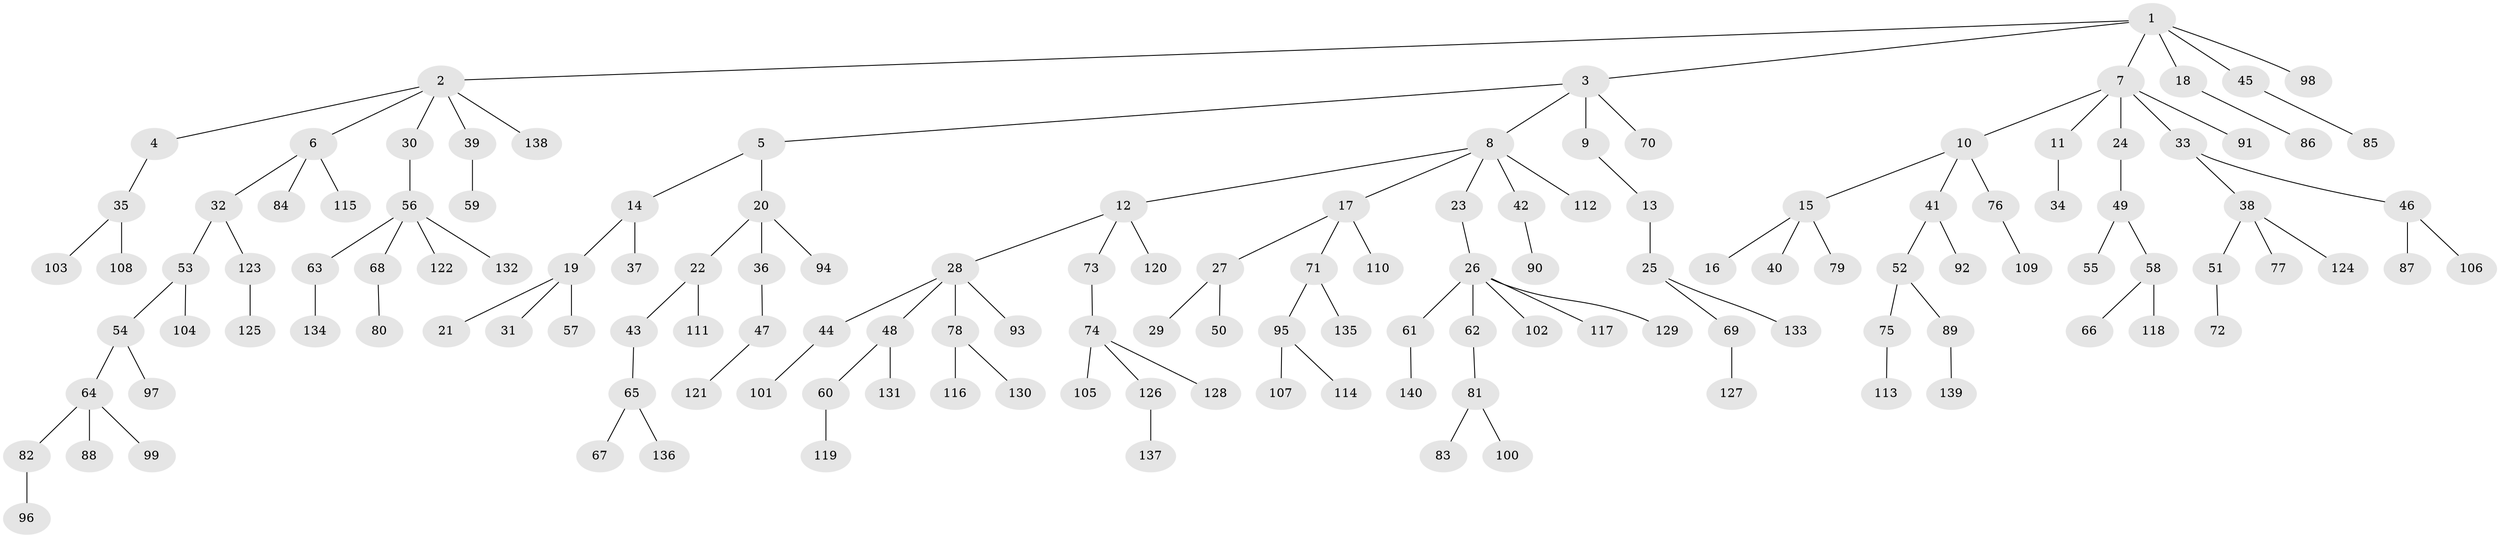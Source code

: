 // coarse degree distribution, {3: 0.1511627906976744, 2: 0.3023255813953488, 4: 0.046511627906976744, 1: 0.4418604651162791, 5: 0.05813953488372093}
// Generated by graph-tools (version 1.1) at 2025/37/03/04/25 23:37:19]
// undirected, 140 vertices, 139 edges
graph export_dot {
  node [color=gray90,style=filled];
  1;
  2;
  3;
  4;
  5;
  6;
  7;
  8;
  9;
  10;
  11;
  12;
  13;
  14;
  15;
  16;
  17;
  18;
  19;
  20;
  21;
  22;
  23;
  24;
  25;
  26;
  27;
  28;
  29;
  30;
  31;
  32;
  33;
  34;
  35;
  36;
  37;
  38;
  39;
  40;
  41;
  42;
  43;
  44;
  45;
  46;
  47;
  48;
  49;
  50;
  51;
  52;
  53;
  54;
  55;
  56;
  57;
  58;
  59;
  60;
  61;
  62;
  63;
  64;
  65;
  66;
  67;
  68;
  69;
  70;
  71;
  72;
  73;
  74;
  75;
  76;
  77;
  78;
  79;
  80;
  81;
  82;
  83;
  84;
  85;
  86;
  87;
  88;
  89;
  90;
  91;
  92;
  93;
  94;
  95;
  96;
  97;
  98;
  99;
  100;
  101;
  102;
  103;
  104;
  105;
  106;
  107;
  108;
  109;
  110;
  111;
  112;
  113;
  114;
  115;
  116;
  117;
  118;
  119;
  120;
  121;
  122;
  123;
  124;
  125;
  126;
  127;
  128;
  129;
  130;
  131;
  132;
  133;
  134;
  135;
  136;
  137;
  138;
  139;
  140;
  1 -- 2;
  1 -- 3;
  1 -- 7;
  1 -- 18;
  1 -- 45;
  1 -- 98;
  2 -- 4;
  2 -- 6;
  2 -- 30;
  2 -- 39;
  2 -- 138;
  3 -- 5;
  3 -- 8;
  3 -- 9;
  3 -- 70;
  4 -- 35;
  5 -- 14;
  5 -- 20;
  6 -- 32;
  6 -- 84;
  6 -- 115;
  7 -- 10;
  7 -- 11;
  7 -- 24;
  7 -- 33;
  7 -- 91;
  8 -- 12;
  8 -- 17;
  8 -- 23;
  8 -- 42;
  8 -- 112;
  9 -- 13;
  10 -- 15;
  10 -- 41;
  10 -- 76;
  11 -- 34;
  12 -- 28;
  12 -- 73;
  12 -- 120;
  13 -- 25;
  14 -- 19;
  14 -- 37;
  15 -- 16;
  15 -- 40;
  15 -- 79;
  17 -- 27;
  17 -- 71;
  17 -- 110;
  18 -- 86;
  19 -- 21;
  19 -- 31;
  19 -- 57;
  20 -- 22;
  20 -- 36;
  20 -- 94;
  22 -- 43;
  22 -- 111;
  23 -- 26;
  24 -- 49;
  25 -- 69;
  25 -- 133;
  26 -- 61;
  26 -- 62;
  26 -- 102;
  26 -- 117;
  26 -- 129;
  27 -- 29;
  27 -- 50;
  28 -- 44;
  28 -- 48;
  28 -- 78;
  28 -- 93;
  30 -- 56;
  32 -- 53;
  32 -- 123;
  33 -- 38;
  33 -- 46;
  35 -- 103;
  35 -- 108;
  36 -- 47;
  38 -- 51;
  38 -- 77;
  38 -- 124;
  39 -- 59;
  41 -- 52;
  41 -- 92;
  42 -- 90;
  43 -- 65;
  44 -- 101;
  45 -- 85;
  46 -- 87;
  46 -- 106;
  47 -- 121;
  48 -- 60;
  48 -- 131;
  49 -- 55;
  49 -- 58;
  51 -- 72;
  52 -- 75;
  52 -- 89;
  53 -- 54;
  53 -- 104;
  54 -- 64;
  54 -- 97;
  56 -- 63;
  56 -- 68;
  56 -- 122;
  56 -- 132;
  58 -- 66;
  58 -- 118;
  60 -- 119;
  61 -- 140;
  62 -- 81;
  63 -- 134;
  64 -- 82;
  64 -- 88;
  64 -- 99;
  65 -- 67;
  65 -- 136;
  68 -- 80;
  69 -- 127;
  71 -- 95;
  71 -- 135;
  73 -- 74;
  74 -- 105;
  74 -- 126;
  74 -- 128;
  75 -- 113;
  76 -- 109;
  78 -- 116;
  78 -- 130;
  81 -- 83;
  81 -- 100;
  82 -- 96;
  89 -- 139;
  95 -- 107;
  95 -- 114;
  123 -- 125;
  126 -- 137;
}
